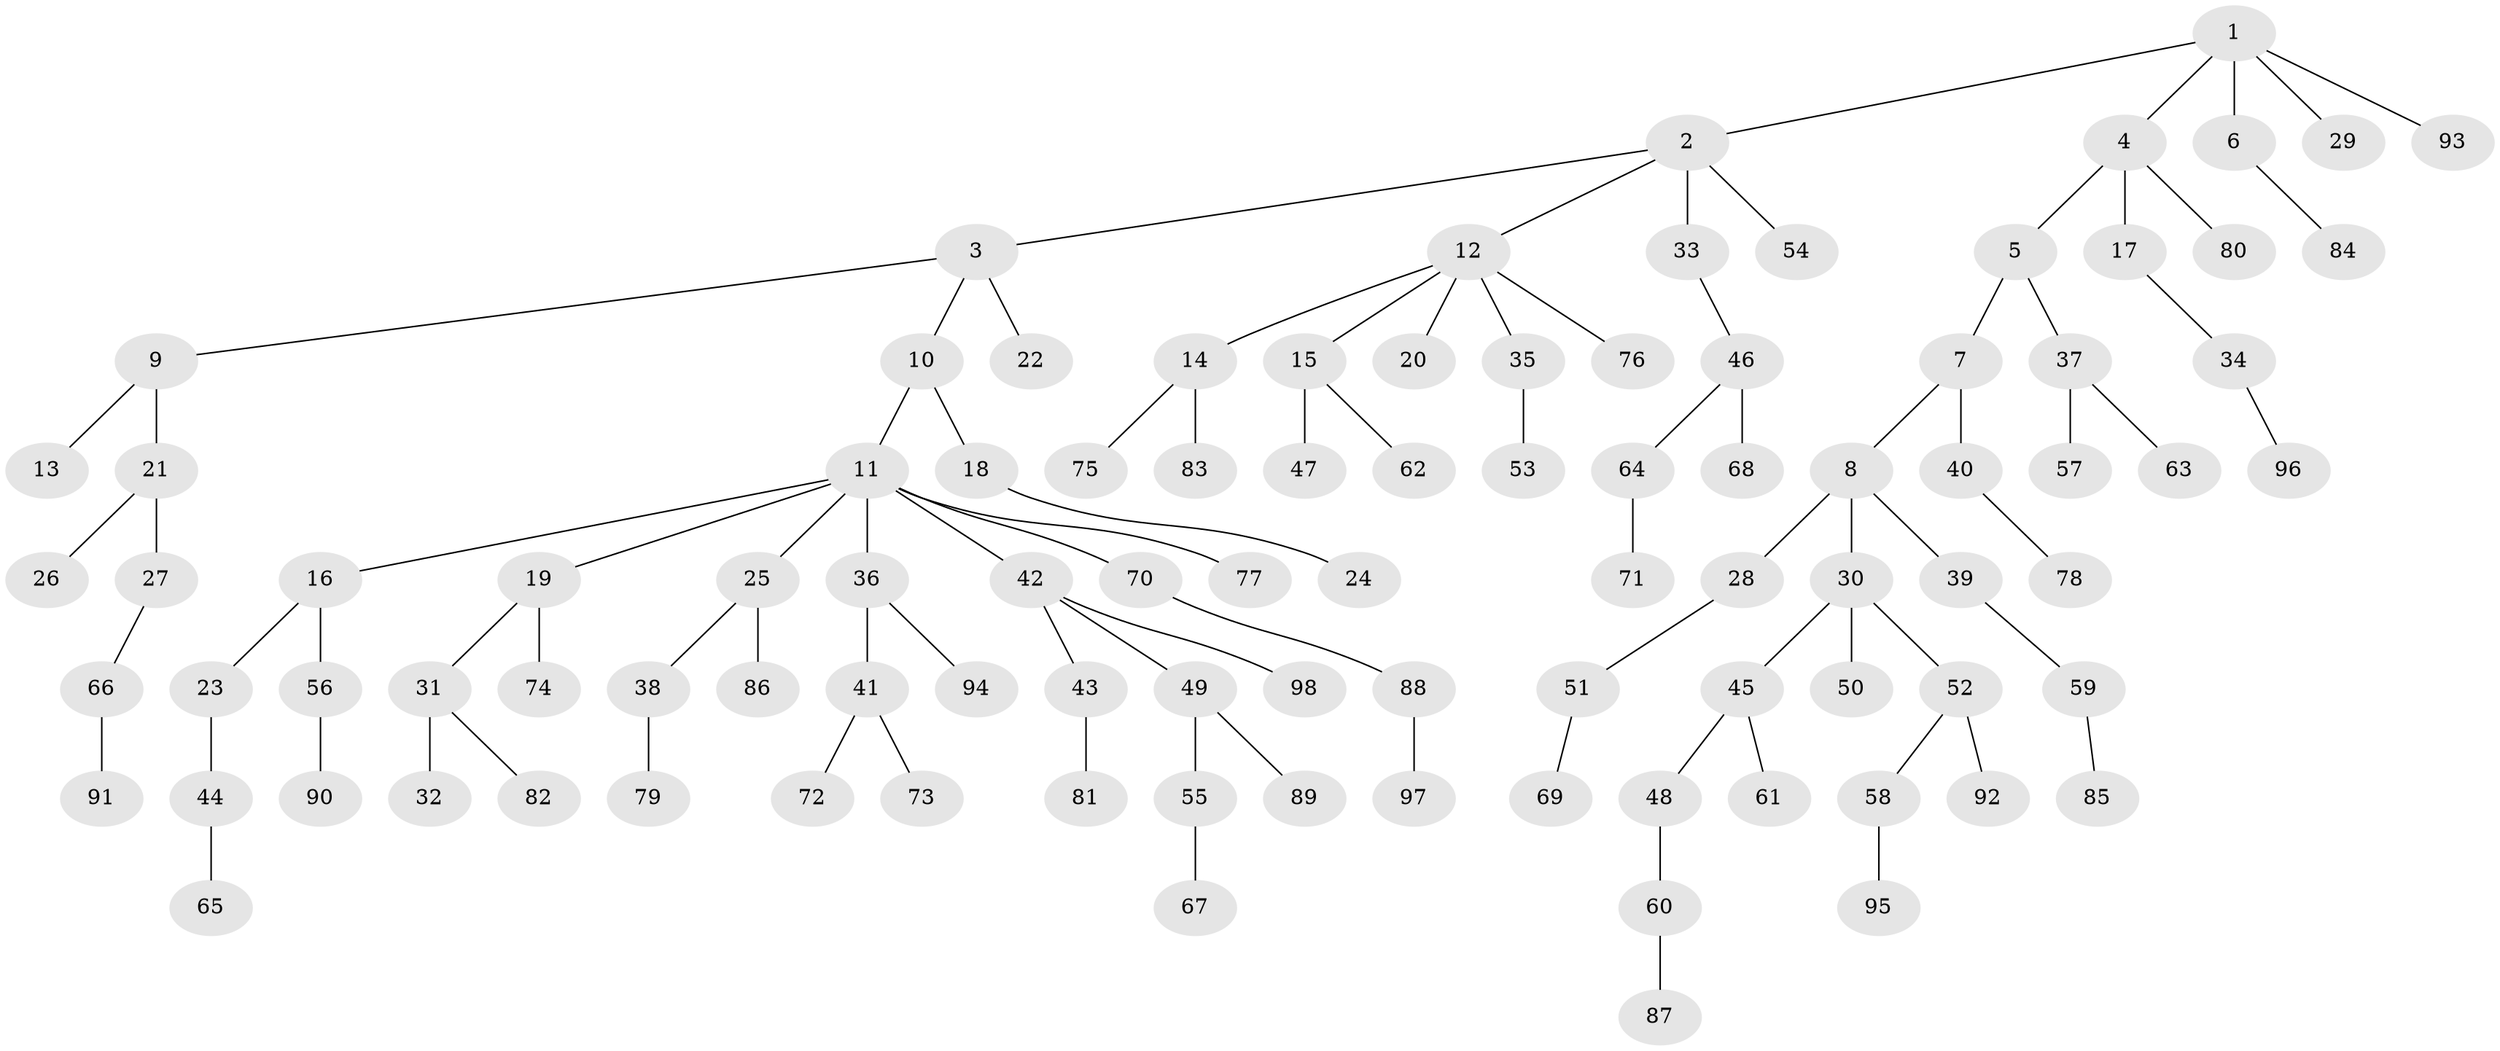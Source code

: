 // coarse degree distribution, {4: 0.08064516129032258, 5: 0.06451612903225806, 3: 0.03225806451612903, 1: 0.532258064516129, 9: 0.016129032258064516, 2: 0.27419354838709675}
// Generated by graph-tools (version 1.1) at 2025/42/03/06/25 10:42:05]
// undirected, 98 vertices, 97 edges
graph export_dot {
graph [start="1"]
  node [color=gray90,style=filled];
  1;
  2;
  3;
  4;
  5;
  6;
  7;
  8;
  9;
  10;
  11;
  12;
  13;
  14;
  15;
  16;
  17;
  18;
  19;
  20;
  21;
  22;
  23;
  24;
  25;
  26;
  27;
  28;
  29;
  30;
  31;
  32;
  33;
  34;
  35;
  36;
  37;
  38;
  39;
  40;
  41;
  42;
  43;
  44;
  45;
  46;
  47;
  48;
  49;
  50;
  51;
  52;
  53;
  54;
  55;
  56;
  57;
  58;
  59;
  60;
  61;
  62;
  63;
  64;
  65;
  66;
  67;
  68;
  69;
  70;
  71;
  72;
  73;
  74;
  75;
  76;
  77;
  78;
  79;
  80;
  81;
  82;
  83;
  84;
  85;
  86;
  87;
  88;
  89;
  90;
  91;
  92;
  93;
  94;
  95;
  96;
  97;
  98;
  1 -- 2;
  1 -- 4;
  1 -- 6;
  1 -- 29;
  1 -- 93;
  2 -- 3;
  2 -- 12;
  2 -- 33;
  2 -- 54;
  3 -- 9;
  3 -- 10;
  3 -- 22;
  4 -- 5;
  4 -- 17;
  4 -- 80;
  5 -- 7;
  5 -- 37;
  6 -- 84;
  7 -- 8;
  7 -- 40;
  8 -- 28;
  8 -- 30;
  8 -- 39;
  9 -- 13;
  9 -- 21;
  10 -- 11;
  10 -- 18;
  11 -- 16;
  11 -- 19;
  11 -- 25;
  11 -- 36;
  11 -- 42;
  11 -- 70;
  11 -- 77;
  12 -- 14;
  12 -- 15;
  12 -- 20;
  12 -- 35;
  12 -- 76;
  14 -- 75;
  14 -- 83;
  15 -- 47;
  15 -- 62;
  16 -- 23;
  16 -- 56;
  17 -- 34;
  18 -- 24;
  19 -- 31;
  19 -- 74;
  21 -- 26;
  21 -- 27;
  23 -- 44;
  25 -- 38;
  25 -- 86;
  27 -- 66;
  28 -- 51;
  30 -- 45;
  30 -- 50;
  30 -- 52;
  31 -- 32;
  31 -- 82;
  33 -- 46;
  34 -- 96;
  35 -- 53;
  36 -- 41;
  36 -- 94;
  37 -- 57;
  37 -- 63;
  38 -- 79;
  39 -- 59;
  40 -- 78;
  41 -- 72;
  41 -- 73;
  42 -- 43;
  42 -- 49;
  42 -- 98;
  43 -- 81;
  44 -- 65;
  45 -- 48;
  45 -- 61;
  46 -- 64;
  46 -- 68;
  48 -- 60;
  49 -- 55;
  49 -- 89;
  51 -- 69;
  52 -- 58;
  52 -- 92;
  55 -- 67;
  56 -- 90;
  58 -- 95;
  59 -- 85;
  60 -- 87;
  64 -- 71;
  66 -- 91;
  70 -- 88;
  88 -- 97;
}
